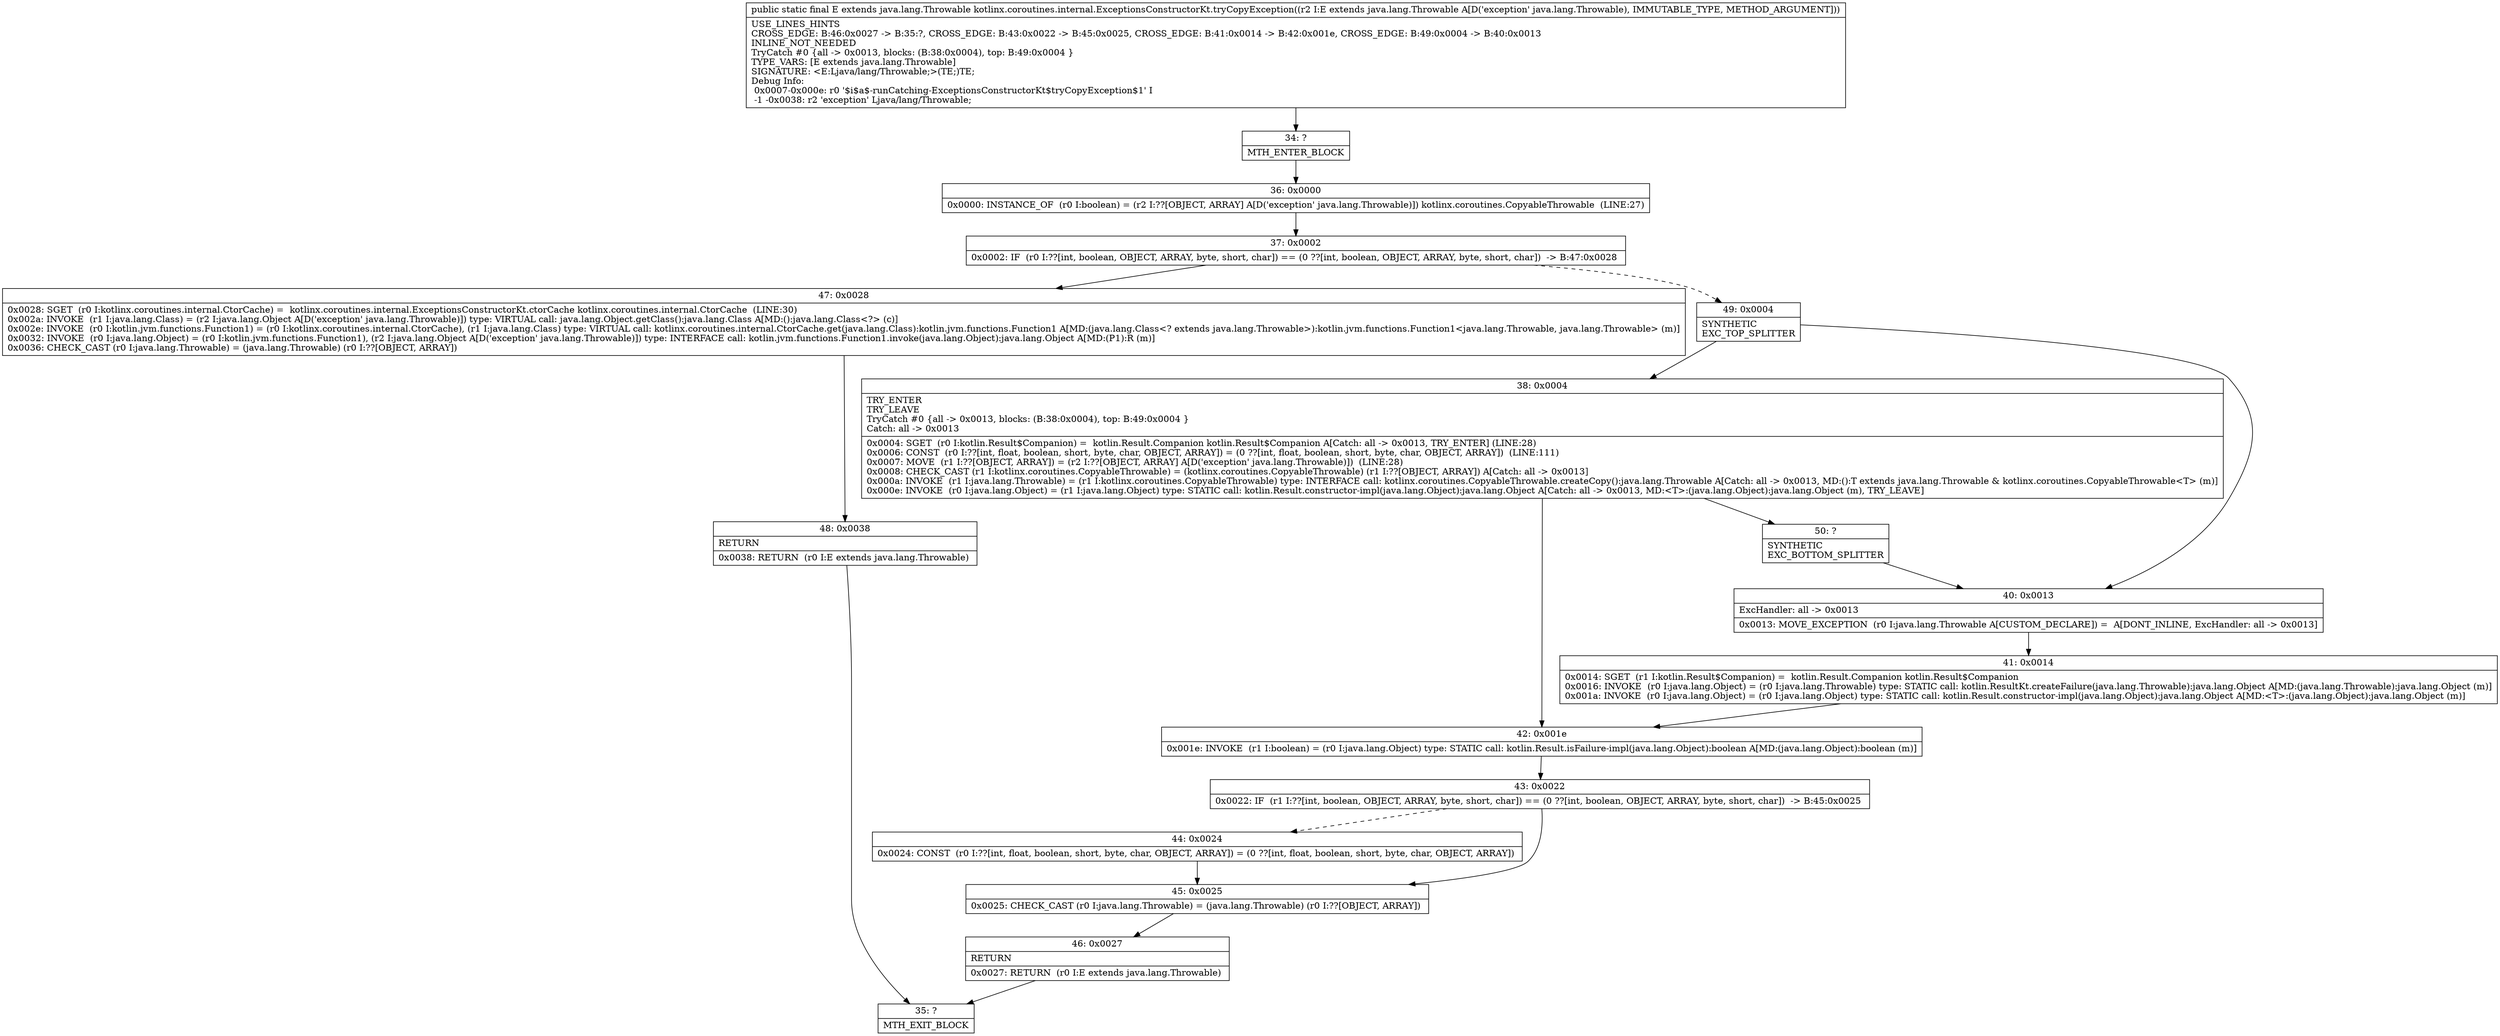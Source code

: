 digraph "CFG forkotlinx.coroutines.internal.ExceptionsConstructorKt.tryCopyException(Ljava\/lang\/Throwable;)Ljava\/lang\/Throwable;" {
Node_34 [shape=record,label="{34\:\ ?|MTH_ENTER_BLOCK\l}"];
Node_36 [shape=record,label="{36\:\ 0x0000|0x0000: INSTANCE_OF  (r0 I:boolean) = (r2 I:??[OBJECT, ARRAY] A[D('exception' java.lang.Throwable)]) kotlinx.coroutines.CopyableThrowable  (LINE:27)\l}"];
Node_37 [shape=record,label="{37\:\ 0x0002|0x0002: IF  (r0 I:??[int, boolean, OBJECT, ARRAY, byte, short, char]) == (0 ??[int, boolean, OBJECT, ARRAY, byte, short, char])  \-\> B:47:0x0028 \l}"];
Node_47 [shape=record,label="{47\:\ 0x0028|0x0028: SGET  (r0 I:kotlinx.coroutines.internal.CtorCache) =  kotlinx.coroutines.internal.ExceptionsConstructorKt.ctorCache kotlinx.coroutines.internal.CtorCache  (LINE:30)\l0x002a: INVOKE  (r1 I:java.lang.Class) = (r2 I:java.lang.Object A[D('exception' java.lang.Throwable)]) type: VIRTUAL call: java.lang.Object.getClass():java.lang.Class A[MD:():java.lang.Class\<?\> (c)]\l0x002e: INVOKE  (r0 I:kotlin.jvm.functions.Function1) = (r0 I:kotlinx.coroutines.internal.CtorCache), (r1 I:java.lang.Class) type: VIRTUAL call: kotlinx.coroutines.internal.CtorCache.get(java.lang.Class):kotlin.jvm.functions.Function1 A[MD:(java.lang.Class\<? extends java.lang.Throwable\>):kotlin.jvm.functions.Function1\<java.lang.Throwable, java.lang.Throwable\> (m)]\l0x0032: INVOKE  (r0 I:java.lang.Object) = (r0 I:kotlin.jvm.functions.Function1), (r2 I:java.lang.Object A[D('exception' java.lang.Throwable)]) type: INTERFACE call: kotlin.jvm.functions.Function1.invoke(java.lang.Object):java.lang.Object A[MD:(P1):R (m)]\l0x0036: CHECK_CAST (r0 I:java.lang.Throwable) = (java.lang.Throwable) (r0 I:??[OBJECT, ARRAY]) \l}"];
Node_48 [shape=record,label="{48\:\ 0x0038|RETURN\l|0x0038: RETURN  (r0 I:E extends java.lang.Throwable) \l}"];
Node_35 [shape=record,label="{35\:\ ?|MTH_EXIT_BLOCK\l}"];
Node_49 [shape=record,label="{49\:\ 0x0004|SYNTHETIC\lEXC_TOP_SPLITTER\l}"];
Node_38 [shape=record,label="{38\:\ 0x0004|TRY_ENTER\lTRY_LEAVE\lTryCatch #0 \{all \-\> 0x0013, blocks: (B:38:0x0004), top: B:49:0x0004 \}\lCatch: all \-\> 0x0013\l|0x0004: SGET  (r0 I:kotlin.Result$Companion) =  kotlin.Result.Companion kotlin.Result$Companion A[Catch: all \-\> 0x0013, TRY_ENTER] (LINE:28)\l0x0006: CONST  (r0 I:??[int, float, boolean, short, byte, char, OBJECT, ARRAY]) = (0 ??[int, float, boolean, short, byte, char, OBJECT, ARRAY])  (LINE:111)\l0x0007: MOVE  (r1 I:??[OBJECT, ARRAY]) = (r2 I:??[OBJECT, ARRAY] A[D('exception' java.lang.Throwable)])  (LINE:28)\l0x0008: CHECK_CAST (r1 I:kotlinx.coroutines.CopyableThrowable) = (kotlinx.coroutines.CopyableThrowable) (r1 I:??[OBJECT, ARRAY]) A[Catch: all \-\> 0x0013]\l0x000a: INVOKE  (r1 I:java.lang.Throwable) = (r1 I:kotlinx.coroutines.CopyableThrowable) type: INTERFACE call: kotlinx.coroutines.CopyableThrowable.createCopy():java.lang.Throwable A[Catch: all \-\> 0x0013, MD:():T extends java.lang.Throwable & kotlinx.coroutines.CopyableThrowable\<T\> (m)]\l0x000e: INVOKE  (r0 I:java.lang.Object) = (r1 I:java.lang.Object) type: STATIC call: kotlin.Result.constructor\-impl(java.lang.Object):java.lang.Object A[Catch: all \-\> 0x0013, MD:\<T\>:(java.lang.Object):java.lang.Object (m), TRY_LEAVE]\l}"];
Node_42 [shape=record,label="{42\:\ 0x001e|0x001e: INVOKE  (r1 I:boolean) = (r0 I:java.lang.Object) type: STATIC call: kotlin.Result.isFailure\-impl(java.lang.Object):boolean A[MD:(java.lang.Object):boolean (m)]\l}"];
Node_43 [shape=record,label="{43\:\ 0x0022|0x0022: IF  (r1 I:??[int, boolean, OBJECT, ARRAY, byte, short, char]) == (0 ??[int, boolean, OBJECT, ARRAY, byte, short, char])  \-\> B:45:0x0025 \l}"];
Node_44 [shape=record,label="{44\:\ 0x0024|0x0024: CONST  (r0 I:??[int, float, boolean, short, byte, char, OBJECT, ARRAY]) = (0 ??[int, float, boolean, short, byte, char, OBJECT, ARRAY]) \l}"];
Node_45 [shape=record,label="{45\:\ 0x0025|0x0025: CHECK_CAST (r0 I:java.lang.Throwable) = (java.lang.Throwable) (r0 I:??[OBJECT, ARRAY]) \l}"];
Node_46 [shape=record,label="{46\:\ 0x0027|RETURN\l|0x0027: RETURN  (r0 I:E extends java.lang.Throwable) \l}"];
Node_50 [shape=record,label="{50\:\ ?|SYNTHETIC\lEXC_BOTTOM_SPLITTER\l}"];
Node_40 [shape=record,label="{40\:\ 0x0013|ExcHandler: all \-\> 0x0013\l|0x0013: MOVE_EXCEPTION  (r0 I:java.lang.Throwable A[CUSTOM_DECLARE]) =  A[DONT_INLINE, ExcHandler: all \-\> 0x0013]\l}"];
Node_41 [shape=record,label="{41\:\ 0x0014|0x0014: SGET  (r1 I:kotlin.Result$Companion) =  kotlin.Result.Companion kotlin.Result$Companion \l0x0016: INVOKE  (r0 I:java.lang.Object) = (r0 I:java.lang.Throwable) type: STATIC call: kotlin.ResultKt.createFailure(java.lang.Throwable):java.lang.Object A[MD:(java.lang.Throwable):java.lang.Object (m)]\l0x001a: INVOKE  (r0 I:java.lang.Object) = (r0 I:java.lang.Object) type: STATIC call: kotlin.Result.constructor\-impl(java.lang.Object):java.lang.Object A[MD:\<T\>:(java.lang.Object):java.lang.Object (m)]\l}"];
MethodNode[shape=record,label="{public static final E extends java.lang.Throwable kotlinx.coroutines.internal.ExceptionsConstructorKt.tryCopyException((r2 I:E extends java.lang.Throwable A[D('exception' java.lang.Throwable), IMMUTABLE_TYPE, METHOD_ARGUMENT]))  | USE_LINES_HINTS\lCROSS_EDGE: B:46:0x0027 \-\> B:35:?, CROSS_EDGE: B:43:0x0022 \-\> B:45:0x0025, CROSS_EDGE: B:41:0x0014 \-\> B:42:0x001e, CROSS_EDGE: B:49:0x0004 \-\> B:40:0x0013\lINLINE_NOT_NEEDED\lTryCatch #0 \{all \-\> 0x0013, blocks: (B:38:0x0004), top: B:49:0x0004 \}\lTYPE_VARS: [E extends java.lang.Throwable]\lSIGNATURE: \<E:Ljava\/lang\/Throwable;\>(TE;)TE;\lDebug Info:\l  0x0007\-0x000e: r0 '$i$a$\-runCatching\-ExceptionsConstructorKt$tryCopyException$1' I\l  \-1 \-0x0038: r2 'exception' Ljava\/lang\/Throwable;\l}"];
MethodNode -> Node_34;Node_34 -> Node_36;
Node_36 -> Node_37;
Node_37 -> Node_47;
Node_37 -> Node_49[style=dashed];
Node_47 -> Node_48;
Node_48 -> Node_35;
Node_49 -> Node_38;
Node_49 -> Node_40;
Node_38 -> Node_42;
Node_38 -> Node_50;
Node_42 -> Node_43;
Node_43 -> Node_44[style=dashed];
Node_43 -> Node_45;
Node_44 -> Node_45;
Node_45 -> Node_46;
Node_46 -> Node_35;
Node_50 -> Node_40;
Node_40 -> Node_41;
Node_41 -> Node_42;
}

